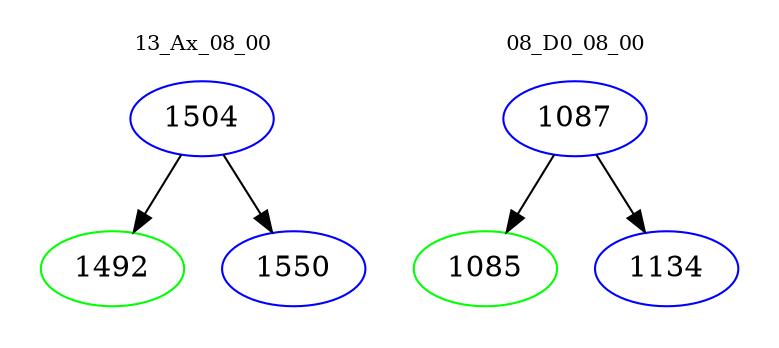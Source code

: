 digraph{
subgraph cluster_0 {
color = white
label = "13_Ax_08_00";
fontsize=10;
T0_1504 [label="1504", color="blue"]
T0_1504 -> T0_1492 [color="black"]
T0_1492 [label="1492", color="green"]
T0_1504 -> T0_1550 [color="black"]
T0_1550 [label="1550", color="blue"]
}
subgraph cluster_1 {
color = white
label = "08_D0_08_00";
fontsize=10;
T1_1087 [label="1087", color="blue"]
T1_1087 -> T1_1085 [color="black"]
T1_1085 [label="1085", color="green"]
T1_1087 -> T1_1134 [color="black"]
T1_1134 [label="1134", color="blue"]
}
}
